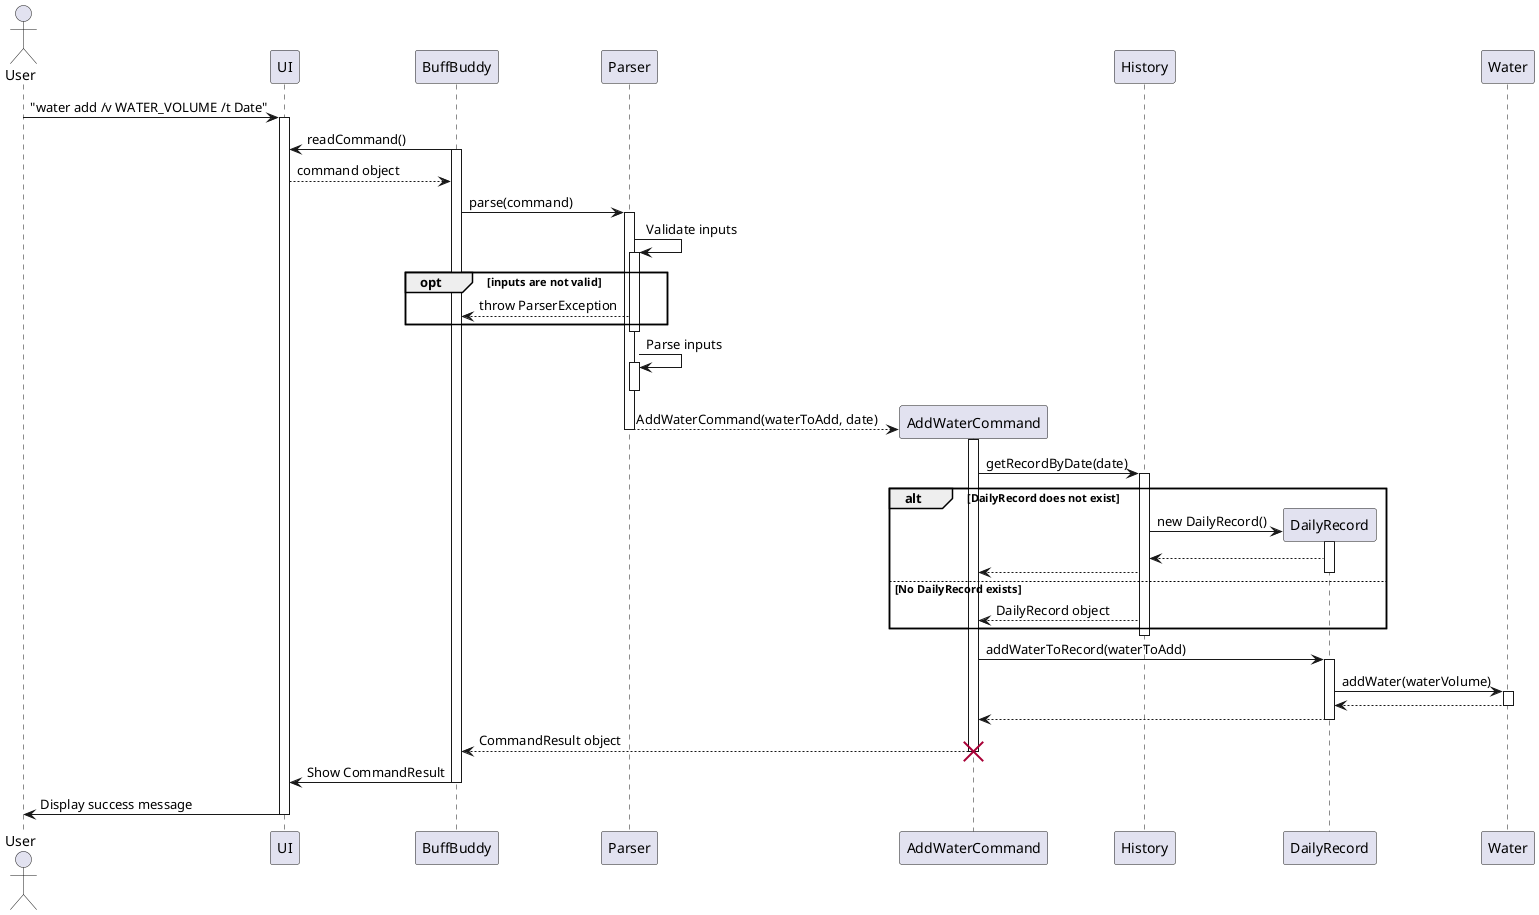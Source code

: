 @startuml
actor User
participant "UI" as UI
participant "BuffBuddy" as BB
participant "Parser" as Parser
participant "AddWaterCommand" as AddCmd
participant "History" as History
participant "DailyRecord" as DailyRec

User -> UI: "water add /v WATER_VOLUME /t Date"
activate UI
BB -> UI: readCommand()
activate BB
UI --> BB: command object
BB -> Parser: parse(command)
activate Parser

Parser -> Parser : Validate inputs
activate Parser
opt inputs are not valid
    Parser --> BB : throw ParserException
    end
deactivate Parser

Parser -> Parser : Parse inputs
activate Parser
deactivate Parser
create AddCmd
Parser --> AddCmd: AddWaterCommand(waterToAdd, date)
deactivate Parser

activate AddCmd

AddCmd -> History: getRecordByDate(date)
activate History

alt DailyRecord does not exist
  create DailyRec
  History -> DailyRec: new DailyRecord()
  activate DailyRec
  DailyRec --> History
  History --> AddCmd
  deactivate DailyRec
else No DailyRecord exists
  History --> AddCmd: DailyRecord object
end
deactivate History

AddCmd -> DailyRec: addWaterToRecord(waterToAdd)
activate DailyRec

DailyRec -> Water : addWater(waterVolume)
activate Water

Water --> DailyRec
deactivate Water


DailyRec --> AddCmd
deactivate DailyRec

AddCmd --> BB: CommandResult object
deactivate AddCmd
destroy AddCmd

BB -> UI: Show CommandResult
deactivate BB

UI -> User: Display success message
deactivate UI
@enduml